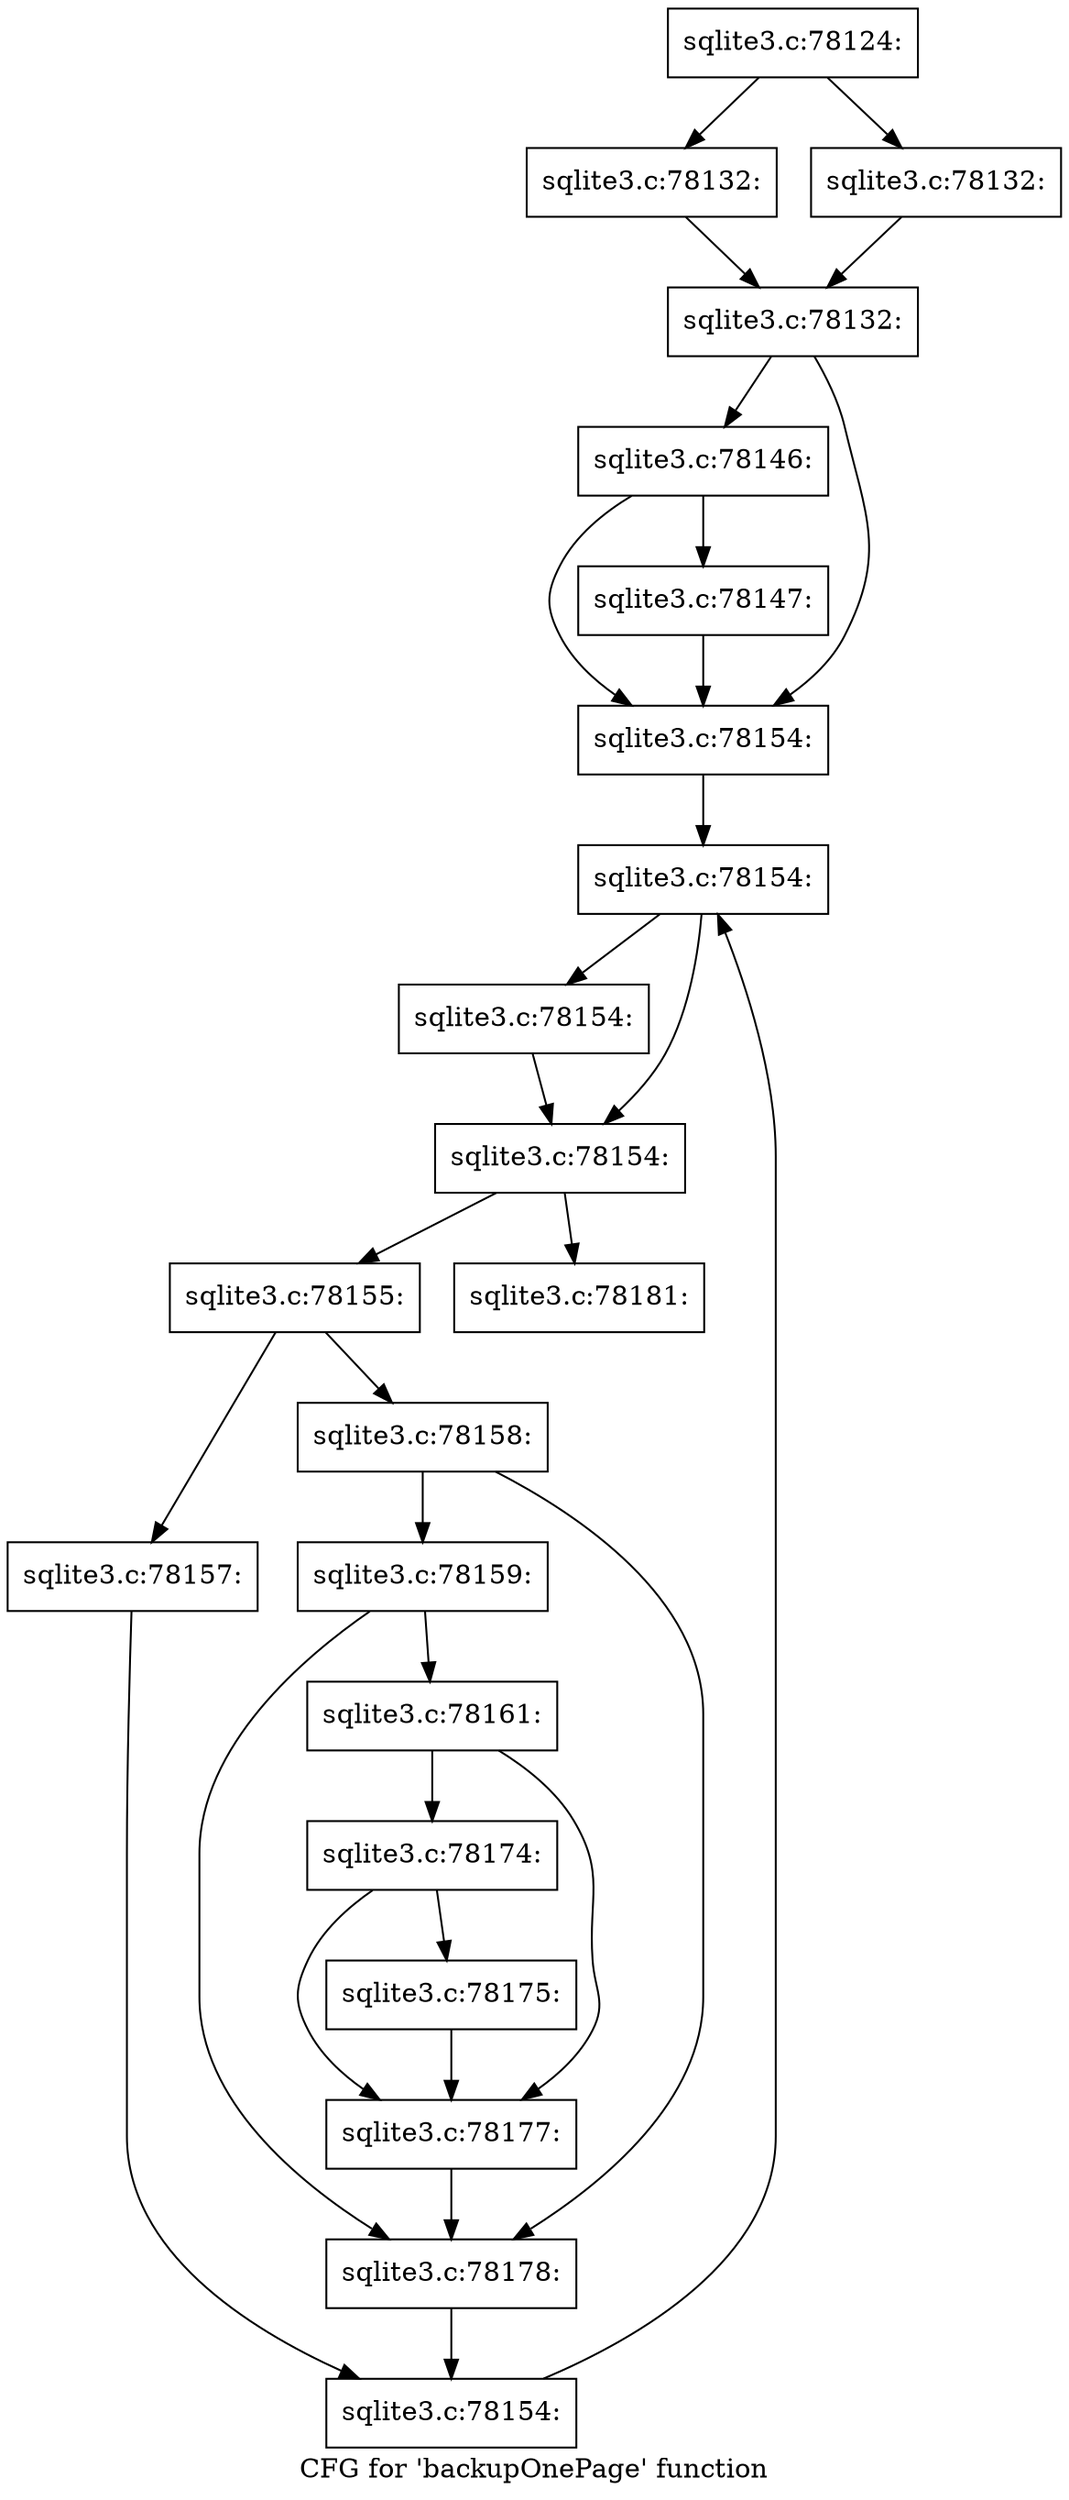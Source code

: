 digraph "CFG for 'backupOnePage' function" {
	label="CFG for 'backupOnePage' function";

	Node0x55c0f71f5090 [shape=record,label="{sqlite3.c:78124:}"];
	Node0x55c0f71f5090 -> Node0x55c0f71f7f80;
	Node0x55c0f71f5090 -> Node0x55c0f71f7fd0;
	Node0x55c0f71f7f80 [shape=record,label="{sqlite3.c:78132:}"];
	Node0x55c0f71f7f80 -> Node0x55c0f71f8020;
	Node0x55c0f71f7fd0 [shape=record,label="{sqlite3.c:78132:}"];
	Node0x55c0f71f7fd0 -> Node0x55c0f71f8020;
	Node0x55c0f71f8020 [shape=record,label="{sqlite3.c:78132:}"];
	Node0x55c0f71f8020 -> Node0x55c0f71f94e0;
	Node0x55c0f71f8020 -> Node0x55c0f71f9490;
	Node0x55c0f71f94e0 [shape=record,label="{sqlite3.c:78146:}"];
	Node0x55c0f71f94e0 -> Node0x55c0f71f9440;
	Node0x55c0f71f94e0 -> Node0x55c0f71f9490;
	Node0x55c0f71f9440 [shape=record,label="{sqlite3.c:78147:}"];
	Node0x55c0f71f9440 -> Node0x55c0f71f9490;
	Node0x55c0f71f9490 [shape=record,label="{sqlite3.c:78154:}"];
	Node0x55c0f71f9490 -> Node0x55c0f71f9ed0;
	Node0x55c0f71f9ed0 [shape=record,label="{sqlite3.c:78154:}"];
	Node0x55c0f71f9ed0 -> Node0x55c0f71fa790;
	Node0x55c0f71f9ed0 -> Node0x55c0f71fa740;
	Node0x55c0f71fa790 [shape=record,label="{sqlite3.c:78154:}"];
	Node0x55c0f71fa790 -> Node0x55c0f71fa740;
	Node0x55c0f71fa740 [shape=record,label="{sqlite3.c:78154:}"];
	Node0x55c0f71fa740 -> Node0x55c0f71fa6c0;
	Node0x55c0f71fa740 -> Node0x55c0f58afab0;
	Node0x55c0f71fa6c0 [shape=record,label="{sqlite3.c:78155:}"];
	Node0x55c0f71fa6c0 -> Node0x55c0f71fb7f0;
	Node0x55c0f71fa6c0 -> Node0x55c0f71fb840;
	Node0x55c0f71fb7f0 [shape=record,label="{sqlite3.c:78157:}"];
	Node0x55c0f71fb7f0 -> Node0x55c0f71fa630;
	Node0x55c0f71fb840 [shape=record,label="{sqlite3.c:78158:}"];
	Node0x55c0f71fb840 -> Node0x55c0f71fc270;
	Node0x55c0f71fb840 -> Node0x55c0f71fc220;
	Node0x55c0f71fc270 [shape=record,label="{sqlite3.c:78159:}"];
	Node0x55c0f71fc270 -> Node0x55c0f71fc1d0;
	Node0x55c0f71fc270 -> Node0x55c0f71fc220;
	Node0x55c0f71fc1d0 [shape=record,label="{sqlite3.c:78161:}"];
	Node0x55c0f71fc1d0 -> Node0x55c0f71fe950;
	Node0x55c0f71fc1d0 -> Node0x55c0f71fe900;
	Node0x55c0f71fe950 [shape=record,label="{sqlite3.c:78174:}"];
	Node0x55c0f71fe950 -> Node0x55c0f71fe8b0;
	Node0x55c0f71fe950 -> Node0x55c0f71fe900;
	Node0x55c0f71fe8b0 [shape=record,label="{sqlite3.c:78175:}"];
	Node0x55c0f71fe8b0 -> Node0x55c0f71fe900;
	Node0x55c0f71fe900 [shape=record,label="{sqlite3.c:78177:}"];
	Node0x55c0f71fe900 -> Node0x55c0f71fc220;
	Node0x55c0f71fc220 [shape=record,label="{sqlite3.c:78178:}"];
	Node0x55c0f71fc220 -> Node0x55c0f71fa630;
	Node0x55c0f71fa630 [shape=record,label="{sqlite3.c:78154:}"];
	Node0x55c0f71fa630 -> Node0x55c0f71f9ed0;
	Node0x55c0f58afab0 [shape=record,label="{sqlite3.c:78181:}"];
}
